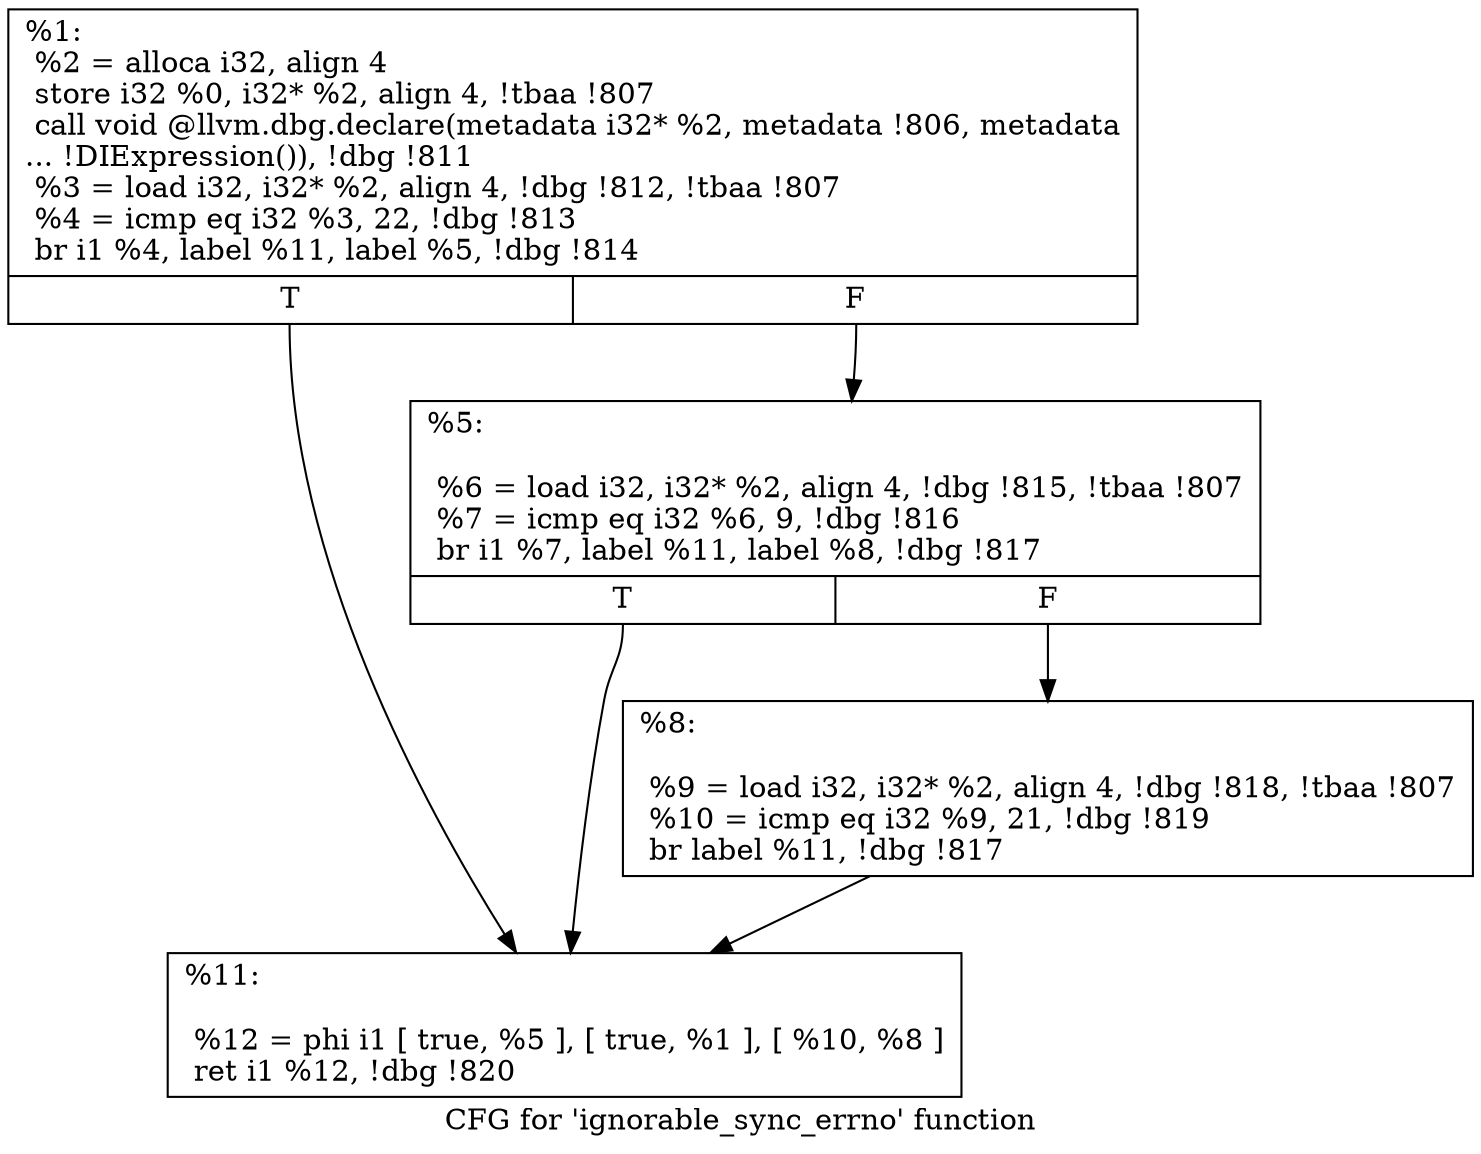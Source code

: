digraph "CFG for 'ignorable_sync_errno' function" {
	label="CFG for 'ignorable_sync_errno' function";

	Node0x12cd080 [shape=record,label="{%1:\l  %2 = alloca i32, align 4\l  store i32 %0, i32* %2, align 4, !tbaa !807\l  call void @llvm.dbg.declare(metadata i32* %2, metadata !806, metadata\l... !DIExpression()), !dbg !811\l  %3 = load i32, i32* %2, align 4, !dbg !812, !tbaa !807\l  %4 = icmp eq i32 %3, 22, !dbg !813\l  br i1 %4, label %11, label %5, !dbg !814\l|{<s0>T|<s1>F}}"];
	Node0x12cd080:s0 -> Node0x12cfeb0;
	Node0x12cd080:s1 -> Node0x12cfe10;
	Node0x12cfe10 [shape=record,label="{%5:\l\l  %6 = load i32, i32* %2, align 4, !dbg !815, !tbaa !807\l  %7 = icmp eq i32 %6, 9, !dbg !816\l  br i1 %7, label %11, label %8, !dbg !817\l|{<s0>T|<s1>F}}"];
	Node0x12cfe10:s0 -> Node0x12cfeb0;
	Node0x12cfe10:s1 -> Node0x12cfe60;
	Node0x12cfe60 [shape=record,label="{%8:\l\l  %9 = load i32, i32* %2, align 4, !dbg !818, !tbaa !807\l  %10 = icmp eq i32 %9, 21, !dbg !819\l  br label %11, !dbg !817\l}"];
	Node0x12cfe60 -> Node0x12cfeb0;
	Node0x12cfeb0 [shape=record,label="{%11:\l\l  %12 = phi i1 [ true, %5 ], [ true, %1 ], [ %10, %8 ]\l  ret i1 %12, !dbg !820\l}"];
}
